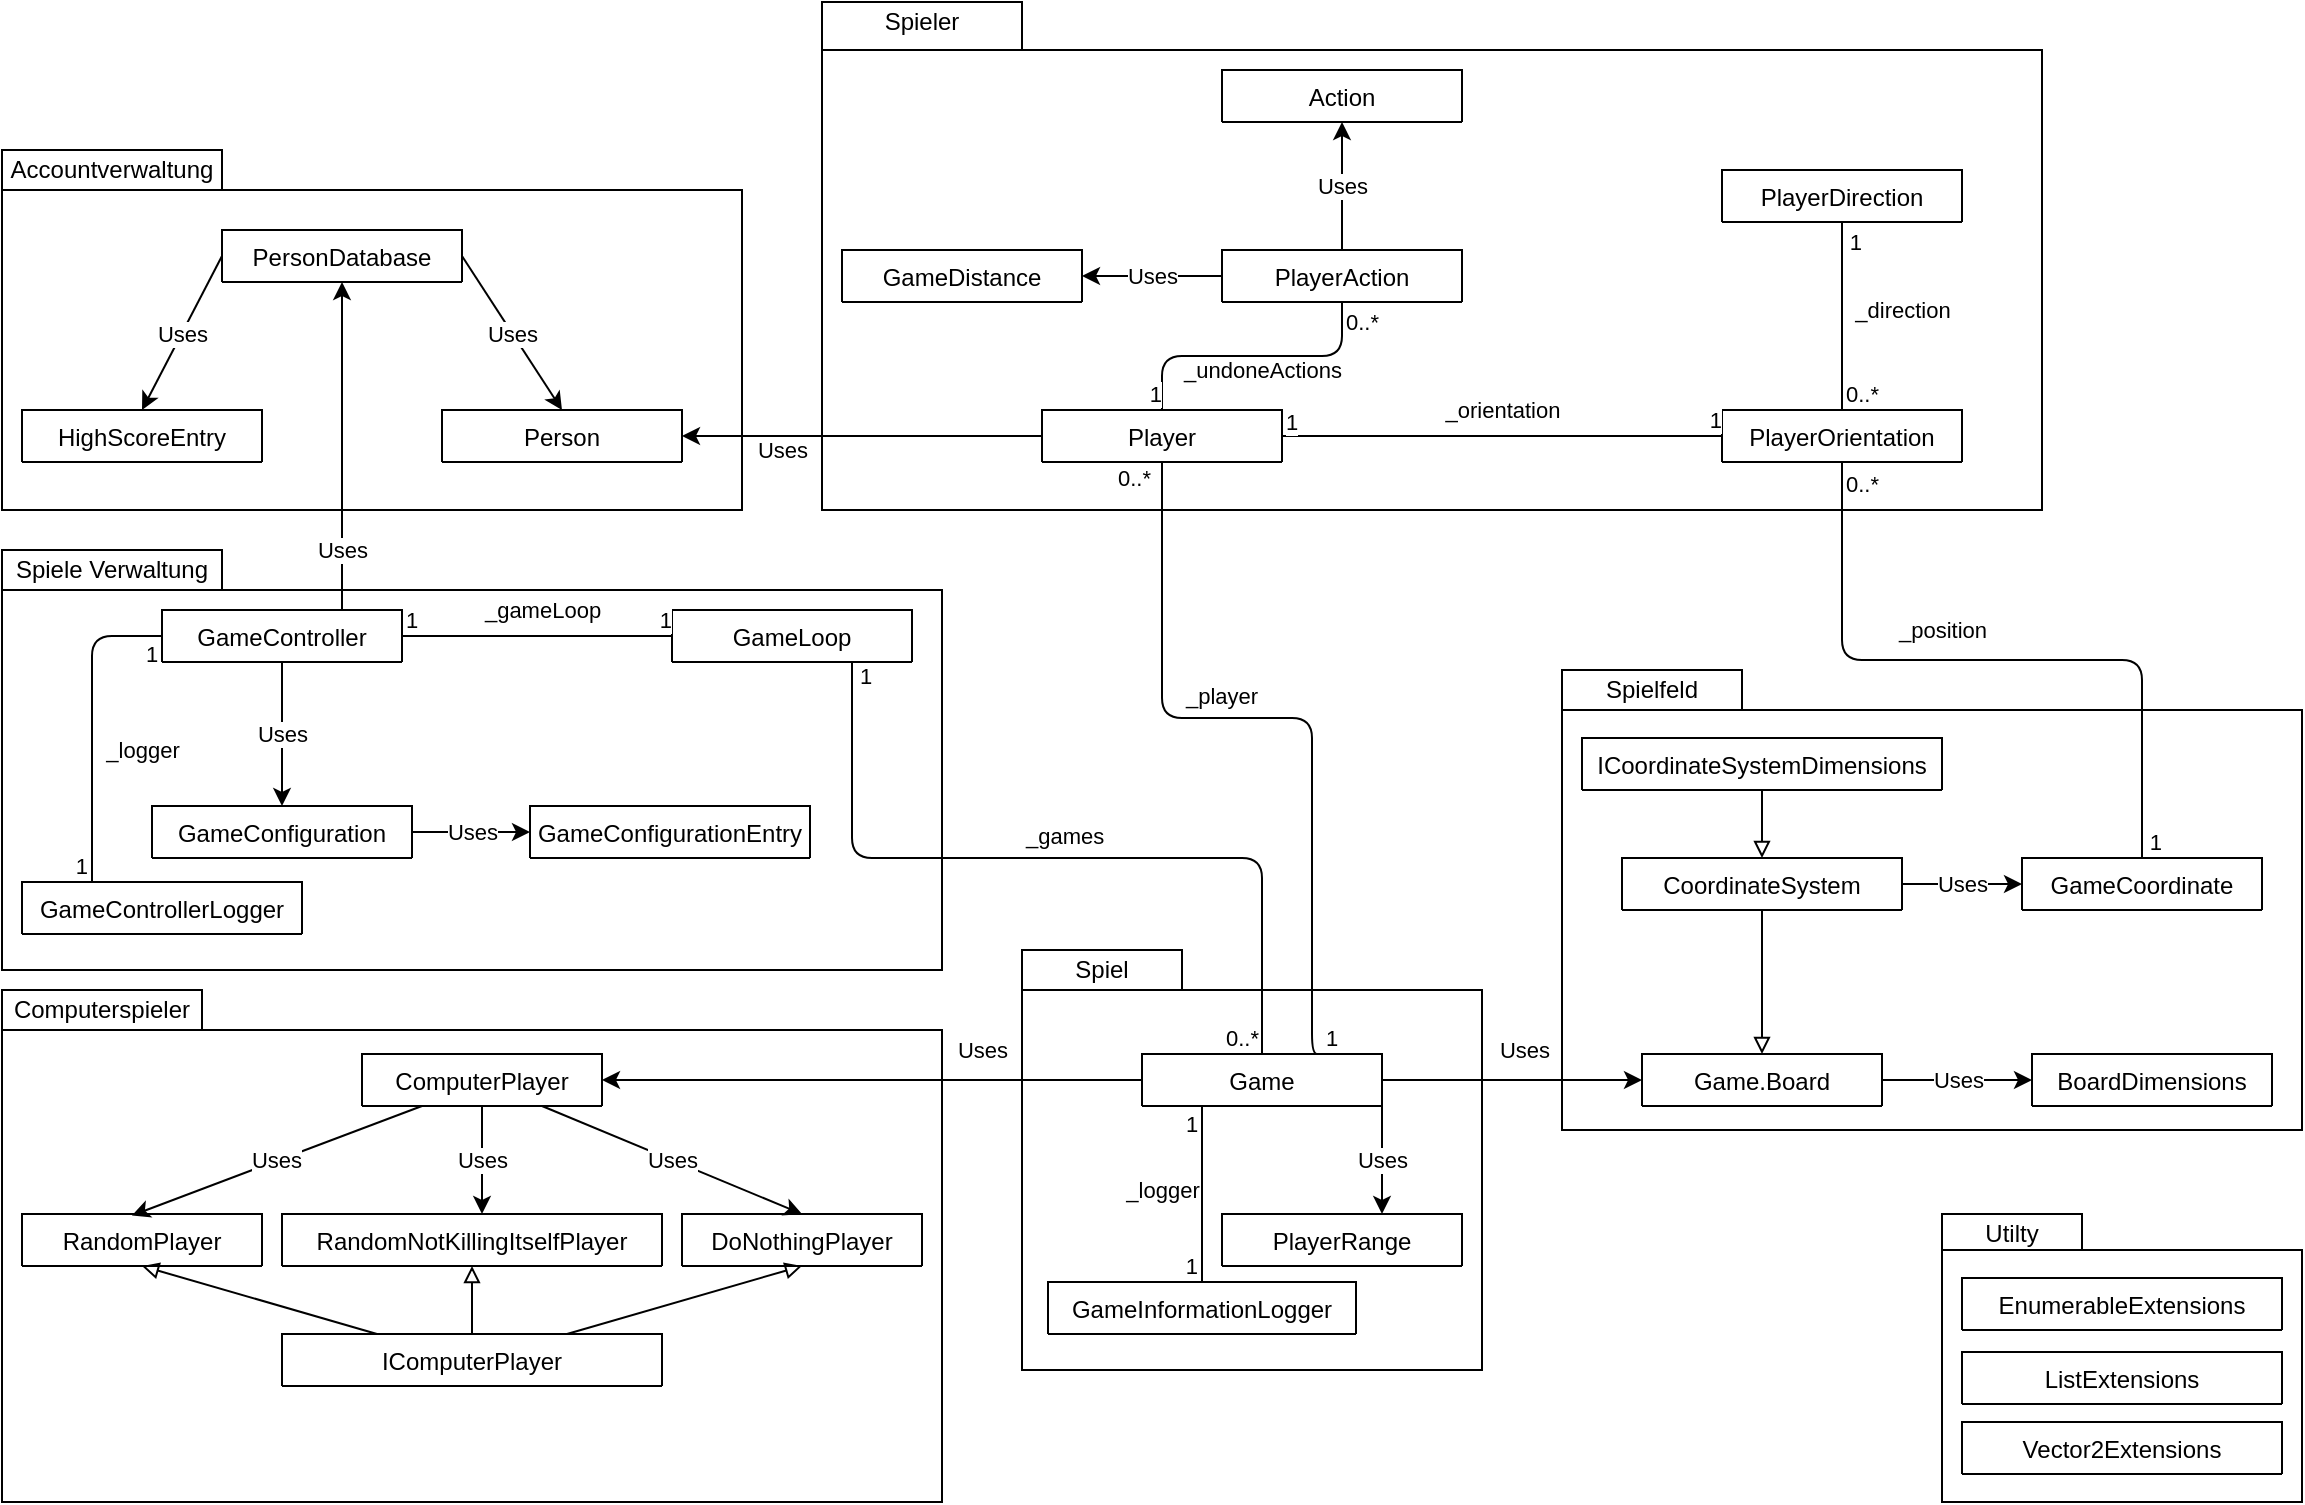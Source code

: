 <mxfile version="14.7.0" type="device" pages="2"><diagram name="Page-1" id="b5b7bab2-c9e2-2cf4-8b2a-24fd1a2a6d21"><mxGraphModel dx="1673" dy="1995" grid="1" gridSize="10" guides="1" tooltips="1" connect="1" arrows="1" fold="1" page="1" pageScale="1" pageWidth="827" pageHeight="1169" background="none" math="0" shadow="0"><root><mxCell id="0"/><mxCell id="1" parent="0"/><mxCell id="gCjB0JzXMXJNTy4649b1-142" value="" style="shape=folder;fontStyle=1;spacingTop=10;tabWidth=70;tabHeight=18;tabPosition=left;html=1;fillColor=none;" vertex="1" parent="1"><mxGeometry x="980" y="292" width="180" height="144" as="geometry"/></mxCell><mxCell id="gCjB0JzXMXJNTy4649b1-141" value="" style="shape=folder;fontStyle=1;spacingTop=10;tabWidth=80;tabHeight=20;tabPosition=left;html=1;fillColor=none;" vertex="1" parent="1"><mxGeometry x="520" y="160" width="230" height="210" as="geometry"/></mxCell><mxCell id="gCjB0JzXMXJNTy4649b1-131" value="" style="shape=folder;fontStyle=1;spacingTop=10;tabWidth=100;tabHeight=20;tabPosition=left;html=1;fillColor=none;" vertex="1" parent="1"><mxGeometry x="10" y="180" width="470" height="256" as="geometry"/></mxCell><mxCell id="gCjB0JzXMXJNTy4649b1-138" value="" style="shape=folder;fontStyle=1;spacingTop=10;tabWidth=110;tabHeight=20;tabPosition=left;html=1;fillColor=none;" vertex="1" parent="1"><mxGeometry x="10" y="-40" width="470" height="210" as="geometry"/></mxCell><mxCell id="gCjB0JzXMXJNTy4649b1-130" value="" style="shape=folder;fontStyle=1;spacingTop=10;tabWidth=110;tabHeight=20;tabPosition=left;html=1;fillColor=none;" vertex="1" parent="1"><mxGeometry x="10" y="-240" width="370" height="180" as="geometry"/></mxCell><mxCell id="gCjB0JzXMXJNTy4649b1-129" value="" style="shape=folder;fontStyle=1;spacingTop=10;tabWidth=100;tabHeight=24;tabPosition=left;html=1;fillColor=none;" vertex="1" parent="1"><mxGeometry x="420" y="-314" width="610" height="254" as="geometry"/></mxCell><mxCell id="gCjB0JzXMXJNTy4649b1-1" value="GameController" style="swimlane;fontStyle=0;childLayout=stackLayout;horizontal=1;startSize=26;fillColor=none;horizontalStack=0;resizeParent=1;resizeParentMax=0;resizeLast=0;collapsible=1;marginBottom=0;" vertex="1" collapsed="1" parent="1"><mxGeometry x="90" y="-10" width="120" height="26" as="geometry"><mxRectangle x="240" y="50" width="140" height="52" as="alternateBounds"/></mxGeometry></mxCell><mxCell id="gCjB0JzXMXJNTy4649b1-13" value="GameConfiguration" style="swimlane;fontStyle=0;childLayout=stackLayout;horizontal=1;startSize=26;fillColor=none;horizontalStack=0;resizeParent=1;resizeParentMax=0;resizeLast=0;collapsible=1;marginBottom=0;" vertex="1" collapsed="1" parent="1"><mxGeometry x="85" y="88" width="130" height="26" as="geometry"><mxRectangle x="10" y="50" width="160" height="52" as="alternateBounds"/></mxGeometry></mxCell><mxCell id="gCjB0JzXMXJNTy4649b1-14" value="GameConfigurationEntry" style="swimlane;fontStyle=0;childLayout=stackLayout;horizontal=1;startSize=26;fillColor=none;horizontalStack=0;resizeParent=1;resizeParentMax=0;resizeLast=0;collapsible=1;marginBottom=0;" vertex="1" collapsed="1" parent="1"><mxGeometry x="274" y="88" width="140" height="26" as="geometry"><mxRectangle x="10" y="150" width="160" height="52" as="alternateBounds"/></mxGeometry></mxCell><mxCell id="gCjB0JzXMXJNTy4649b1-15" value="Uses" style="endArrow=classic;html=1;exitX=1;exitY=0.5;exitDx=0;exitDy=0;entryX=0;entryY=0.5;entryDx=0;entryDy=0;" edge="1" parent="1" source="gCjB0JzXMXJNTy4649b1-13" target="gCjB0JzXMXJNTy4649b1-14"><mxGeometry width="50" height="50" relative="1" as="geometry"><mxPoint x="380" y="240" as="sourcePoint"/><mxPoint x="430" y="190" as="targetPoint"/></mxGeometry></mxCell><mxCell id="gCjB0JzXMXJNTy4649b1-16" value="Uses" style="endArrow=classic;html=1;exitX=0.5;exitY=1;exitDx=0;exitDy=0;entryX=0.5;entryY=0;entryDx=0;entryDy=0;" edge="1" parent="1" source="gCjB0JzXMXJNTy4649b1-1" target="gCjB0JzXMXJNTy4649b1-13"><mxGeometry width="50" height="50" relative="1" as="geometry"><mxPoint x="380" y="240" as="sourcePoint"/><mxPoint x="430" y="190" as="targetPoint"/></mxGeometry></mxCell><mxCell id="gCjB0JzXMXJNTy4649b1-17" value="GameControllerLogger" style="swimlane;fontStyle=0;childLayout=stackLayout;horizontal=1;startSize=26;fillColor=none;horizontalStack=0;resizeParent=1;resizeParentMax=0;resizeLast=0;collapsible=1;marginBottom=0;" vertex="1" collapsed="1" parent="1"><mxGeometry x="20" y="126" width="140" height="26" as="geometry"><mxRectangle x="230" y="150" width="160" height="52" as="alternateBounds"/></mxGeometry></mxCell><mxCell id="gCjB0JzXMXJNTy4649b1-28" value="GameLoop" style="swimlane;fontStyle=0;childLayout=stackLayout;horizontal=1;startSize=26;fillColor=none;horizontalStack=0;resizeParent=1;resizeParentMax=0;resizeLast=0;collapsible=1;marginBottom=0;" vertex="1" collapsed="1" parent="1"><mxGeometry x="345" y="-10" width="120" height="26" as="geometry"><mxRectangle x="490" y="50" width="140" height="52" as="alternateBounds"/></mxGeometry></mxCell><mxCell id="gCjB0JzXMXJNTy4649b1-34" value="Game" style="swimlane;fontStyle=0;childLayout=stackLayout;horizontal=1;startSize=26;fillColor=none;horizontalStack=0;resizeParent=1;resizeParentMax=0;resizeLast=0;collapsible=1;marginBottom=0;" vertex="1" collapsed="1" parent="1"><mxGeometry x="580" y="212" width="120" height="26" as="geometry"><mxRectangle x="490" y="160" width="140" height="52" as="alternateBounds"/></mxGeometry></mxCell><mxCell id="gCjB0JzXMXJNTy4649b1-35" value="_games" style="endArrow=none;endFill=0;html=1;edgeStyle=orthogonalEdgeStyle;align=left;verticalAlign=top;exitX=0.75;exitY=1;exitDx=0;exitDy=0;entryX=0.5;entryY=0;entryDx=0;entryDy=0;" edge="1" parent="1" source="gCjB0JzXMXJNTy4649b1-28" target="gCjB0JzXMXJNTy4649b1-34"><mxGeometry x="-0.087" y="24" relative="1" as="geometry"><mxPoint x="559.88" y="102" as="sourcePoint"/><mxPoint x="559.88" y="150" as="targetPoint"/><mxPoint as="offset"/></mxGeometry></mxCell><mxCell id="gCjB0JzXMXJNTy4649b1-36" value="0..*" style="edgeLabel;resizable=0;html=1;align=left;verticalAlign=bottom;" connectable="0" vertex="1" parent="gCjB0JzXMXJNTy4649b1-35"><mxGeometry x="-1" relative="1" as="geometry"><mxPoint x="185" y="196" as="offset"/></mxGeometry></mxCell><mxCell id="gCjB0JzXMXJNTy4649b1-38" value="Uses" style="endArrow=classic;html=1;exitX=0;exitY=0.5;exitDx=0;exitDy=0;entryX=1;entryY=0.5;entryDx=0;entryDy=0;" edge="1" parent="1" source="gCjB0JzXMXJNTy4649b1-34" target="gCjB0JzXMXJNTy4649b1-39"><mxGeometry x="-0.407" y="-15" width="50" height="50" relative="1" as="geometry"><mxPoint x="90" y="86.0" as="sourcePoint"/><mxPoint x="260" y="220" as="targetPoint"/><mxPoint as="offset"/></mxGeometry></mxCell><mxCell id="gCjB0JzXMXJNTy4649b1-39" value="ComputerPlayer" style="swimlane;fontStyle=0;childLayout=stackLayout;horizontal=1;startSize=26;fillColor=none;horizontalStack=0;resizeParent=1;resizeParentMax=0;resizeLast=0;collapsible=1;marginBottom=0;" vertex="1" collapsed="1" parent="1"><mxGeometry x="190" y="212" width="120" height="26" as="geometry"><mxRectangle x="490" y="160" width="140" height="52" as="alternateBounds"/></mxGeometry></mxCell><mxCell id="gCjB0JzXMXJNTy4649b1-40" value="IComputerPlayer" style="swimlane;fontStyle=0;childLayout=stackLayout;horizontal=1;startSize=26;fillColor=none;horizontalStack=0;resizeParent=1;resizeParentMax=0;resizeLast=0;collapsible=1;marginBottom=0;" vertex="1" collapsed="1" parent="1"><mxGeometry x="150" y="352" width="190" height="26" as="geometry"><mxRectangle x="490" y="160" width="140" height="52" as="alternateBounds"/></mxGeometry></mxCell><mxCell id="gCjB0JzXMXJNTy4649b1-42" value="RandomPlayer" style="swimlane;fontStyle=0;childLayout=stackLayout;horizontal=1;startSize=26;fillColor=none;horizontalStack=0;resizeParent=1;resizeParentMax=0;resizeLast=0;collapsible=1;marginBottom=0;" vertex="1" collapsed="1" parent="1"><mxGeometry x="20" y="292" width="120" height="26" as="geometry"><mxRectangle x="490" y="160" width="140" height="52" as="alternateBounds"/></mxGeometry></mxCell><mxCell id="gCjB0JzXMXJNTy4649b1-43" value="RandomNotKillingItselfPlayer" style="swimlane;fontStyle=0;childLayout=stackLayout;horizontal=1;startSize=26;fillColor=none;horizontalStack=0;resizeParent=1;resizeParentMax=0;resizeLast=0;collapsible=1;marginBottom=0;" vertex="1" collapsed="1" parent="1"><mxGeometry x="150" y="292" width="190" height="26" as="geometry"><mxRectangle x="490" y="160" width="140" height="52" as="alternateBounds"/></mxGeometry></mxCell><mxCell id="gCjB0JzXMXJNTy4649b1-44" value="DoNothingPlayer" style="swimlane;fontStyle=0;childLayout=stackLayout;horizontal=1;startSize=26;fillColor=none;horizontalStack=0;resizeParent=1;resizeParentMax=0;resizeLast=0;collapsible=1;marginBottom=0;" vertex="1" collapsed="1" parent="1"><mxGeometry x="350" y="292" width="120" height="26" as="geometry"><mxRectangle x="490" y="160" width="140" height="52" as="alternateBounds"/></mxGeometry></mxCell><mxCell id="gCjB0JzXMXJNTy4649b1-45" value="" style="endArrow=block;html=1;endFill=0;entryX=0.5;entryY=1;entryDx=0;entryDy=0;exitX=0.25;exitY=0;exitDx=0;exitDy=0;" edge="1" parent="1" source="gCjB0JzXMXJNTy4649b1-40" target="gCjB0JzXMXJNTy4649b1-42"><mxGeometry width="50" height="50" relative="1" as="geometry"><mxPoint y="432" as="sourcePoint"/><mxPoint x="50" y="382" as="targetPoint"/></mxGeometry></mxCell><mxCell id="gCjB0JzXMXJNTy4649b1-46" value="" style="endArrow=block;html=1;endFill=0;exitX=0.5;exitY=0;exitDx=0;exitDy=0;entryX=0.5;entryY=1;entryDx=0;entryDy=0;" edge="1" parent="1" source="gCjB0JzXMXJNTy4649b1-40" target="gCjB0JzXMXJNTy4649b1-43"><mxGeometry width="50" height="50" relative="1" as="geometry"><mxPoint x="230.0" y="392" as="sourcePoint"/><mxPoint x="240" y="322" as="targetPoint"/></mxGeometry></mxCell><mxCell id="gCjB0JzXMXJNTy4649b1-47" value="" style="endArrow=block;html=1;endFill=0;entryX=0.5;entryY=1;entryDx=0;entryDy=0;exitX=0.75;exitY=0;exitDx=0;exitDy=0;" edge="1" parent="1" source="gCjB0JzXMXJNTy4649b1-40" target="gCjB0JzXMXJNTy4649b1-44"><mxGeometry width="50" height="50" relative="1" as="geometry"><mxPoint x="380.0" y="402" as="sourcePoint"/><mxPoint x="240" y="338.0" as="targetPoint"/></mxGeometry></mxCell><mxCell id="gCjB0JzXMXJNTy4649b1-57" value="Uses" style="endArrow=classic;html=1;exitX=0.25;exitY=1;exitDx=0;exitDy=0;entryX=0.458;entryY=0.029;entryDx=0;entryDy=0;entryPerimeter=0;" edge="1" parent="1" source="gCjB0JzXMXJNTy4649b1-39" target="gCjB0JzXMXJNTy4649b1-42"><mxGeometry width="50" height="50" relative="1" as="geometry"><mxPoint x="70" y="172.0" as="sourcePoint"/><mxPoint x="70" y="246" as="targetPoint"/></mxGeometry></mxCell><mxCell id="gCjB0JzXMXJNTy4649b1-58" value="Uses" style="endArrow=classic;html=1;exitX=0.5;exitY=1;exitDx=0;exitDy=0;" edge="1" parent="1" source="gCjB0JzXMXJNTy4649b1-39"><mxGeometry width="50" height="50" relative="1" as="geometry"><mxPoint x="230" y="248" as="sourcePoint"/><mxPoint x="250" y="292" as="targetPoint"/></mxGeometry></mxCell><mxCell id="gCjB0JzXMXJNTy4649b1-59" value="Uses" style="endArrow=classic;html=1;exitX=0.75;exitY=1;exitDx=0;exitDy=0;entryX=0.5;entryY=0;entryDx=0;entryDy=0;" edge="1" parent="1" source="gCjB0JzXMXJNTy4649b1-39" target="gCjB0JzXMXJNTy4649b1-44"><mxGeometry width="50" height="50" relative="1" as="geometry"><mxPoint x="240" y="258" as="sourcePoint"/><mxPoint x="94.96" y="312.754" as="targetPoint"/></mxGeometry></mxCell><mxCell id="gCjB0JzXMXJNTy4649b1-60" value="Uses" style="endArrow=classic;html=1;exitX=1;exitY=0.5;exitDx=0;exitDy=0;entryX=0;entryY=0.5;entryDx=0;entryDy=0;" edge="1" parent="1" source="gCjB0JzXMXJNTy4649b1-34" target="gCjB0JzXMXJNTy4649b1-61"><mxGeometry x="0.077" y="15" width="50" height="50" relative="1" as="geometry"><mxPoint x="360.0" y="276" as="sourcePoint"/><mxPoint x="680" y="173" as="targetPoint"/><mxPoint x="1" as="offset"/></mxGeometry></mxCell><mxCell id="gCjB0JzXMXJNTy4649b1-61" value="Game.Board" style="swimlane;fontStyle=0;childLayout=stackLayout;horizontal=1;startSize=26;fillColor=none;horizontalStack=0;resizeParent=1;resizeParentMax=0;resizeLast=0;collapsible=1;marginBottom=0;" vertex="1" collapsed="1" parent="1"><mxGeometry x="830" y="212" width="120" height="26" as="geometry"><mxRectangle x="490" y="160" width="140" height="52" as="alternateBounds"/></mxGeometry></mxCell><mxCell id="gCjB0JzXMXJNTy4649b1-62" value="CoordinateSystem" style="swimlane;fontStyle=0;childLayout=stackLayout;horizontal=1;startSize=26;fillColor=none;horizontalStack=0;resizeParent=1;resizeParentMax=0;resizeLast=0;collapsible=1;marginBottom=0;" vertex="1" collapsed="1" parent="1"><mxGeometry x="820" y="114" width="140" height="26" as="geometry"><mxRectangle x="490" y="160" width="140" height="52" as="alternateBounds"/></mxGeometry></mxCell><mxCell id="gCjB0JzXMXJNTy4649b1-63" value="" style="endArrow=block;html=1;endFill=0;exitX=0.5;exitY=1;exitDx=0;exitDy=0;" edge="1" parent="1" source="gCjB0JzXMXJNTy4649b1-62" target="gCjB0JzXMXJNTy4649b1-61"><mxGeometry width="50" height="50" relative="1" as="geometry"><mxPoint x="535" y="434" as="sourcePoint"/><mxPoint x="535" y="400" as="targetPoint"/></mxGeometry></mxCell><mxCell id="gCjB0JzXMXJNTy4649b1-64" value="ICoordinateSystemDimensions" style="swimlane;fontStyle=0;childLayout=stackLayout;horizontal=1;startSize=26;fillColor=none;horizontalStack=0;resizeParent=1;resizeParentMax=0;resizeLast=0;collapsible=1;marginBottom=0;" vertex="1" collapsed="1" parent="1"><mxGeometry x="800" y="54" width="180" height="26" as="geometry"><mxRectangle x="490" y="160" width="140" height="52" as="alternateBounds"/></mxGeometry></mxCell><mxCell id="gCjB0JzXMXJNTy4649b1-65" value="" style="endArrow=block;html=1;endFill=0;exitX=0.5;exitY=1;exitDx=0;exitDy=0;" edge="1" parent="1" source="gCjB0JzXMXJNTy4649b1-64"><mxGeometry width="50" height="50" relative="1" as="geometry"><mxPoint x="900" y="150" as="sourcePoint"/><mxPoint x="890" y="114" as="targetPoint"/></mxGeometry></mxCell><mxCell id="gCjB0JzXMXJNTy4649b1-66" value="Uses" style="endArrow=classic;html=1;exitX=1;exitY=0.5;exitDx=0;exitDy=0;entryX=0;entryY=0.5;entryDx=0;entryDy=0;" edge="1" parent="1" source="gCjB0JzXMXJNTy4649b1-62" target="gCjB0JzXMXJNTy4649b1-67"><mxGeometry width="50" height="50" relative="1" as="geometry"><mxPoint x="650" y="240" as="sourcePoint"/><mxPoint x="1040" y="154" as="targetPoint"/></mxGeometry></mxCell><mxCell id="gCjB0JzXMXJNTy4649b1-67" value="GameCoordinate" style="swimlane;fontStyle=0;childLayout=stackLayout;horizontal=1;startSize=26;fillColor=none;horizontalStack=0;resizeParent=1;resizeParentMax=0;resizeLast=0;collapsible=1;marginBottom=0;" vertex="1" collapsed="1" parent="1"><mxGeometry x="1020" y="114" width="120" height="26" as="geometry"><mxRectangle x="490" y="160" width="140" height="52" as="alternateBounds"/></mxGeometry></mxCell><mxCell id="gCjB0JzXMXJNTy4649b1-68" value="_player" style="endArrow=none;endFill=0;html=1;edgeStyle=orthogonalEdgeStyle;align=left;verticalAlign=top;exitX=0.75;exitY=0;exitDx=0;exitDy=0;entryX=0.5;entryY=1;entryDx=0;entryDy=0;" edge="1" parent="1" source="gCjB0JzXMXJNTy4649b1-34" target="gCjB0JzXMXJNTy4649b1-72"><mxGeometry x="0.447" y="-10" relative="1" as="geometry"><mxPoint x="775" y="274" as="sourcePoint"/><mxPoint x="680" y="-20" as="targetPoint"/><mxPoint as="offset"/><Array as="points"><mxPoint x="665" y="44"/><mxPoint x="590" y="44"/></Array></mxGeometry></mxCell><mxCell id="gCjB0JzXMXJNTy4649b1-69" value="1" style="edgeLabel;resizable=0;html=1;align=left;verticalAlign=bottom;" connectable="0" vertex="1" parent="gCjB0JzXMXJNTy4649b1-68"><mxGeometry x="-1" relative="1" as="geometry"><mxPoint as="offset"/></mxGeometry></mxCell><mxCell id="gCjB0JzXMXJNTy4649b1-70" value="1" style="edgeLabel;resizable=0;html=1;align=left;verticalAlign=bottom;" connectable="0" vertex="1" parent="1"><mxGeometry x="514" y="152" as="geometry"><mxPoint x="-77" y="-121" as="offset"/></mxGeometry></mxCell><mxCell id="gCjB0JzXMXJNTy4649b1-71" value="0..*" style="edgeLabel;resizable=0;html=1;align=left;verticalAlign=bottom;" connectable="0" vertex="1" parent="1"><mxGeometry x="595" y="54" as="geometry"><mxPoint x="-29" y="-122" as="offset"/></mxGeometry></mxCell><mxCell id="gCjB0JzXMXJNTy4649b1-72" value="Player" style="swimlane;fontStyle=0;childLayout=stackLayout;horizontal=1;startSize=26;fillColor=none;horizontalStack=0;resizeParent=1;resizeParentMax=0;resizeLast=0;collapsible=1;marginBottom=0;" vertex="1" collapsed="1" parent="1"><mxGeometry x="530" y="-110" width="120" height="26" as="geometry"><mxRectangle x="490" y="160" width="140" height="52" as="alternateBounds"/></mxGeometry></mxCell><mxCell id="gCjB0JzXMXJNTy4649b1-74" value="_logger" style="endArrow=none;html=1;edgeStyle=orthogonalEdgeStyle;" edge="1" parent="1"><mxGeometry x="0.165" y="25" relative="1" as="geometry"><mxPoint x="90" y="3" as="sourcePoint"/><mxPoint x="55" y="126" as="targetPoint"/><Array as="points"><mxPoint x="55" y="3"/></Array><mxPoint as="offset"/></mxGeometry></mxCell><mxCell id="gCjB0JzXMXJNTy4649b1-75" value="1" style="edgeLabel;resizable=0;html=1;align=left;verticalAlign=bottom;" connectable="0" vertex="1" parent="gCjB0JzXMXJNTy4649b1-74"><mxGeometry x="-1" relative="1" as="geometry"><mxPoint x="-10" y="17" as="offset"/></mxGeometry></mxCell><mxCell id="gCjB0JzXMXJNTy4649b1-76" value="1" style="edgeLabel;resizable=0;html=1;align=right;verticalAlign=bottom;" connectable="0" vertex="1" parent="gCjB0JzXMXJNTy4649b1-74"><mxGeometry x="1" relative="1" as="geometry"><mxPoint x="-2" as="offset"/></mxGeometry></mxCell><mxCell id="gCjB0JzXMXJNTy4649b1-77" value="_logger" style="endArrow=none;html=1;edgeStyle=orthogonalEdgeStyle;entryX=0.5;entryY=0;entryDx=0;entryDy=0;exitX=0.25;exitY=1;exitDx=0;exitDy=0;" edge="1" parent="1" source="gCjB0JzXMXJNTy4649b1-34" target="gCjB0JzXMXJNTy4649b1-80"><mxGeometry x="-0.045" y="-20" relative="1" as="geometry"><mxPoint x="605" y="227" as="sourcePoint"/><mxPoint x="605" y="294" as="targetPoint"/><mxPoint as="offset"/></mxGeometry></mxCell><mxCell id="gCjB0JzXMXJNTy4649b1-78" value="1" style="edgeLabel;resizable=0;html=1;align=left;verticalAlign=bottom;" connectable="0" vertex="1" parent="gCjB0JzXMXJNTy4649b1-77"><mxGeometry x="-1" relative="1" as="geometry"><mxPoint x="-10" y="17" as="offset"/></mxGeometry></mxCell><mxCell id="gCjB0JzXMXJNTy4649b1-79" value="1" style="edgeLabel;resizable=0;html=1;align=right;verticalAlign=bottom;" connectable="0" vertex="1" parent="gCjB0JzXMXJNTy4649b1-77"><mxGeometry x="1" relative="1" as="geometry"><mxPoint x="-2" as="offset"/></mxGeometry></mxCell><mxCell id="gCjB0JzXMXJNTy4649b1-80" value="GameInformationLogger" style="swimlane;fontStyle=0;childLayout=stackLayout;horizontal=1;startSize=26;fillColor=none;horizontalStack=0;resizeParent=1;resizeParentMax=0;resizeLast=0;collapsible=1;marginBottom=0;" vertex="1" collapsed="1" parent="1"><mxGeometry x="533" y="326" width="154" height="26" as="geometry"><mxRectangle x="230" y="150" width="160" height="52" as="alternateBounds"/></mxGeometry></mxCell><mxCell id="gCjB0JzXMXJNTy4649b1-81" value="Uses" style="endArrow=classic;html=1;exitX=1;exitY=0.5;exitDx=0;exitDy=0;entryX=0;entryY=0.5;entryDx=0;entryDy=0;" edge="1" parent="1" source="gCjB0JzXMXJNTy4649b1-61" target="gCjB0JzXMXJNTy4649b1-82"><mxGeometry width="50" height="50" relative="1" as="geometry"><mxPoint x="740" y="224" as="sourcePoint"/><mxPoint x="1010" y="214" as="targetPoint"/></mxGeometry></mxCell><mxCell id="gCjB0JzXMXJNTy4649b1-82" value="BoardDimensions" style="swimlane;fontStyle=0;childLayout=stackLayout;horizontal=1;startSize=26;fillColor=none;horizontalStack=0;resizeParent=1;resizeParentMax=0;resizeLast=0;collapsible=1;marginBottom=0;" vertex="1" collapsed="1" parent="1"><mxGeometry x="1025" y="212" width="120" height="26" as="geometry"><mxRectangle x="490" y="160" width="140" height="52" as="alternateBounds"/></mxGeometry></mxCell><mxCell id="gCjB0JzXMXJNTy4649b1-83" value="Uses" style="endArrow=classic;html=1;exitX=1;exitY=1;exitDx=0;exitDy=0;" edge="1" parent="1" source="gCjB0JzXMXJNTy4649b1-34"><mxGeometry width="50" height="50" relative="1" as="geometry"><mxPoint x="925" y="224" as="sourcePoint"/><mxPoint x="700" y="292" as="targetPoint"/></mxGeometry></mxCell><mxCell id="gCjB0JzXMXJNTy4649b1-84" value="PlayerRange" style="swimlane;fontStyle=0;childLayout=stackLayout;horizontal=1;startSize=26;fillColor=none;horizontalStack=0;resizeParent=1;resizeParentMax=0;resizeLast=0;collapsible=1;marginBottom=0;" vertex="1" collapsed="1" parent="1"><mxGeometry x="620" y="292" width="120" height="26" as="geometry"><mxRectangle x="490" y="160" width="140" height="52" as="alternateBounds"/></mxGeometry></mxCell><mxCell id="gCjB0JzXMXJNTy4649b1-85" value="Person" style="swimlane;fontStyle=0;childLayout=stackLayout;horizontal=1;startSize=26;fillColor=none;horizontalStack=0;resizeParent=1;resizeParentMax=0;resizeLast=0;collapsible=1;marginBottom=0;" vertex="1" collapsed="1" parent="1"><mxGeometry x="230" y="-110" width="120" height="26" as="geometry"><mxRectangle x="490" y="160" width="140" height="52" as="alternateBounds"/></mxGeometry></mxCell><mxCell id="gCjB0JzXMXJNTy4649b1-91" value="Uses" style="endArrow=classic;html=1;exitX=0;exitY=0.5;exitDx=0;exitDy=0;entryX=1;entryY=0.5;entryDx=0;entryDy=0;" edge="1" parent="1" source="gCjB0JzXMXJNTy4649b1-72" target="gCjB0JzXMXJNTy4649b1-85"><mxGeometry x="0.444" y="7" width="50" height="50" relative="1" as="geometry"><mxPoint x="250" y="73" as="sourcePoint"/><mxPoint x="160" y="73" as="targetPoint"/><mxPoint as="offset"/></mxGeometry></mxCell><mxCell id="gCjB0JzXMXJNTy4649b1-92" value="PersonDatabase" style="swimlane;fontStyle=0;childLayout=stackLayout;horizontal=1;startSize=26;fillColor=none;horizontalStack=0;resizeParent=1;resizeParentMax=0;resizeLast=0;collapsible=1;marginBottom=0;" vertex="1" collapsed="1" parent="1"><mxGeometry x="120" y="-200" width="120" height="26" as="geometry"><mxRectangle x="490" y="160" width="140" height="52" as="alternateBounds"/></mxGeometry></mxCell><mxCell id="gCjB0JzXMXJNTy4649b1-93" value="Uses" style="endArrow=classic;html=1;exitX=1;exitY=0.5;exitDx=0;exitDy=0;entryX=0.5;entryY=0;entryDx=0;entryDy=0;" edge="1" parent="1" source="gCjB0JzXMXJNTy4649b1-92" target="gCjB0JzXMXJNTy4649b1-85"><mxGeometry width="50" height="50" relative="1" as="geometry"><mxPoint x="250" y="-35" as="sourcePoint"/><mxPoint x="140" y="-79" as="targetPoint"/></mxGeometry></mxCell><mxCell id="gCjB0JzXMXJNTy4649b1-94" value="Uses" style="endArrow=classic;html=1;exitX=0.75;exitY=0;exitDx=0;exitDy=0;entryX=0.5;entryY=1;entryDx=0;entryDy=0;" edge="1" parent="1" source="gCjB0JzXMXJNTy4649b1-1" target="gCjB0JzXMXJNTy4649b1-92"><mxGeometry x="-0.634" width="50" height="50" relative="1" as="geometry"><mxPoint x="220" y="-127" as="sourcePoint"/><mxPoint x="120" y="-174" as="targetPoint"/><mxPoint as="offset"/></mxGeometry></mxCell><mxCell id="gCjB0JzXMXJNTy4649b1-95" value="Uses" style="endArrow=classic;html=1;exitX=0;exitY=0.5;exitDx=0;exitDy=0;entryX=0.5;entryY=0;entryDx=0;entryDy=0;" edge="1" parent="1" source="gCjB0JzXMXJNTy4649b1-92" target="gCjB0JzXMXJNTy4649b1-96"><mxGeometry width="50" height="50" relative="1" as="geometry"><mxPoint x="310" y="60" as="sourcePoint"/><mxPoint x="110" y="-70" as="targetPoint"/></mxGeometry></mxCell><mxCell id="gCjB0JzXMXJNTy4649b1-96" value="HighScoreEntry" style="swimlane;fontStyle=0;childLayout=stackLayout;horizontal=1;startSize=26;fillColor=none;horizontalStack=0;resizeParent=1;resizeParentMax=0;resizeLast=0;collapsible=1;marginBottom=0;" vertex="1" collapsed="1" parent="1"><mxGeometry x="20" y="-110" width="120" height="26" as="geometry"><mxRectangle x="490" y="160" width="140" height="52" as="alternateBounds"/></mxGeometry></mxCell><mxCell id="gCjB0JzXMXJNTy4649b1-97" value="PlayerAction" style="swimlane;fontStyle=0;childLayout=stackLayout;horizontal=1;startSize=26;fillColor=none;horizontalStack=0;resizeParent=1;resizeParentMax=0;resizeLast=0;collapsible=1;marginBottom=0;" vertex="1" collapsed="1" parent="1"><mxGeometry x="620" y="-190" width="120" height="26" as="geometry"><mxRectangle x="490" y="160" width="140" height="52" as="alternateBounds"/></mxGeometry></mxCell><mxCell id="gCjB0JzXMXJNTy4649b1-98" value="PlayerOrientation" style="swimlane;fontStyle=0;childLayout=stackLayout;horizontal=1;startSize=26;fillColor=none;horizontalStack=0;resizeParent=1;resizeParentMax=0;resizeLast=0;collapsible=1;marginBottom=0;" vertex="1" collapsed="1" parent="1"><mxGeometry x="870" y="-110" width="120" height="26" as="geometry"><mxRectangle x="490" y="160" width="140" height="52" as="alternateBounds"/></mxGeometry></mxCell><mxCell id="gCjB0JzXMXJNTy4649b1-99" value="PlayerDirection" style="swimlane;fontStyle=0;childLayout=stackLayout;horizontal=1;startSize=26;fillColor=none;horizontalStack=0;resizeParent=1;resizeParentMax=0;resizeLast=0;collapsible=1;marginBottom=0;" vertex="1" collapsed="1" parent="1"><mxGeometry x="870" y="-230" width="120" height="26" as="geometry"><mxRectangle x="490" y="160" width="140" height="52" as="alternateBounds"/></mxGeometry></mxCell><mxCell id="gCjB0JzXMXJNTy4649b1-102" value="_position" style="endArrow=none;html=1;edgeStyle=orthogonalEdgeStyle;exitX=0.5;exitY=1;exitDx=0;exitDy=0;entryX=0.5;entryY=0;entryDx=0;entryDy=0;" edge="1" parent="1" source="gCjB0JzXMXJNTy4649b1-98" target="gCjB0JzXMXJNTy4649b1-67"><mxGeometry x="-0.144" y="15" relative="1" as="geometry"><mxPoint x="920" y="-13.5" as="sourcePoint"/><mxPoint x="1080" y="-13.5" as="targetPoint"/><mxPoint as="offset"/></mxGeometry></mxCell><mxCell id="gCjB0JzXMXJNTy4649b1-103" value="0..*" style="edgeLabel;resizable=0;html=1;align=left;verticalAlign=bottom;" connectable="0" vertex="1" parent="gCjB0JzXMXJNTy4649b1-102"><mxGeometry x="-1" relative="1" as="geometry"><mxPoint y="19" as="offset"/></mxGeometry></mxCell><mxCell id="gCjB0JzXMXJNTy4649b1-104" value="1" style="edgeLabel;resizable=0;html=1;align=right;verticalAlign=bottom;" connectable="0" vertex="1" parent="gCjB0JzXMXJNTy4649b1-102"><mxGeometry x="1" relative="1" as="geometry"><mxPoint x="10" as="offset"/></mxGeometry></mxCell><mxCell id="gCjB0JzXMXJNTy4649b1-105" value="_direction" style="endArrow=none;html=1;edgeStyle=orthogonalEdgeStyle;exitX=0.5;exitY=0;exitDx=0;exitDy=0;entryX=0.5;entryY=1;entryDx=0;entryDy=0;" edge="1" parent="1" source="gCjB0JzXMXJNTy4649b1-98" target="gCjB0JzXMXJNTy4649b1-99"><mxGeometry x="0.064" y="-30" relative="1" as="geometry"><mxPoint x="989" y="-77" as="sourcePoint"/><mxPoint x="1099" y="-77" as="targetPoint"/><mxPoint as="offset"/></mxGeometry></mxCell><mxCell id="gCjB0JzXMXJNTy4649b1-106" value="0..*" style="edgeLabel;resizable=0;html=1;align=left;verticalAlign=bottom;" connectable="0" vertex="1" parent="gCjB0JzXMXJNTy4649b1-105"><mxGeometry x="-1" relative="1" as="geometry"/></mxCell><mxCell id="gCjB0JzXMXJNTy4649b1-107" value="1" style="edgeLabel;resizable=0;html=1;align=right;verticalAlign=bottom;" connectable="0" vertex="1" parent="gCjB0JzXMXJNTy4649b1-105"><mxGeometry x="1" relative="1" as="geometry"><mxPoint x="10" y="18" as="offset"/></mxGeometry></mxCell><mxCell id="gCjB0JzXMXJNTy4649b1-108" value="_orientation" style="endArrow=none;html=1;edgeStyle=orthogonalEdgeStyle;exitX=1;exitY=0.5;exitDx=0;exitDy=0;entryX=0;entryY=0.5;entryDx=0;entryDy=0;" edge="1" parent="1" source="gCjB0JzXMXJNTy4649b1-72" target="gCjB0JzXMXJNTy4649b1-98"><mxGeometry y="13" relative="1" as="geometry"><mxPoint x="1030" y="30" as="sourcePoint"/><mxPoint x="1190" y="30" as="targetPoint"/><mxPoint as="offset"/></mxGeometry></mxCell><mxCell id="gCjB0JzXMXJNTy4649b1-109" value="1" style="edgeLabel;resizable=0;html=1;align=left;verticalAlign=bottom;" connectable="0" vertex="1" parent="gCjB0JzXMXJNTy4649b1-108"><mxGeometry x="-1" relative="1" as="geometry"><mxPoint y="1" as="offset"/></mxGeometry></mxCell><mxCell id="gCjB0JzXMXJNTy4649b1-110" value="1" style="edgeLabel;resizable=0;html=1;align=right;verticalAlign=bottom;" connectable="0" vertex="1" parent="gCjB0JzXMXJNTy4649b1-108"><mxGeometry x="1" relative="1" as="geometry"/></mxCell><mxCell id="gCjB0JzXMXJNTy4649b1-113" value="_undoneActions" style="endArrow=none;html=1;edgeStyle=orthogonalEdgeStyle;exitX=0.5;exitY=1;exitDx=0;exitDy=0;entryX=0.5;entryY=0;entryDx=0;entryDy=0;" edge="1" parent="1" source="gCjB0JzXMXJNTy4649b1-97" target="gCjB0JzXMXJNTy4649b1-72"><mxGeometry x="-0.069" y="7" relative="1" as="geometry"><mxPoint x="710" y="-150" as="sourcePoint"/><mxPoint x="870" y="-170" as="targetPoint"/><mxPoint as="offset"/></mxGeometry></mxCell><mxCell id="gCjB0JzXMXJNTy4649b1-114" value="0..*" style="edgeLabel;resizable=0;html=1;align=left;verticalAlign=bottom;" connectable="0" vertex="1" parent="gCjB0JzXMXJNTy4649b1-113"><mxGeometry x="-1" relative="1" as="geometry"><mxPoint y="18" as="offset"/></mxGeometry></mxCell><mxCell id="gCjB0JzXMXJNTy4649b1-115" value="1" style="edgeLabel;resizable=0;html=1;align=right;verticalAlign=bottom;" connectable="0" vertex="1" parent="gCjB0JzXMXJNTy4649b1-113"><mxGeometry x="1" relative="1" as="geometry"/></mxCell><mxCell id="gCjB0JzXMXJNTy4649b1-117" value="Action" style="swimlane;fontStyle=0;childLayout=stackLayout;horizontal=1;startSize=26;fillColor=none;horizontalStack=0;resizeParent=1;resizeParentMax=0;resizeLast=0;collapsible=1;marginBottom=0;" vertex="1" collapsed="1" parent="1"><mxGeometry x="620" y="-280" width="120" height="26" as="geometry"><mxRectangle x="490" y="160" width="140" height="52" as="alternateBounds"/></mxGeometry></mxCell><mxCell id="gCjB0JzXMXJNTy4649b1-118" value="Uses" style="endArrow=classic;html=1;exitX=0.5;exitY=0;exitDx=0;exitDy=0;entryX=0.5;entryY=1;entryDx=0;entryDy=0;" edge="1" parent="1" source="gCjB0JzXMXJNTy4649b1-97" target="gCjB0JzXMXJNTy4649b1-117"><mxGeometry width="50" height="50" relative="1" as="geometry"><mxPoint x="220" y="-127" as="sourcePoint"/><mxPoint x="360" y="-60" as="targetPoint"/></mxGeometry></mxCell><mxCell id="gCjB0JzXMXJNTy4649b1-119" value="GameDistance" style="swimlane;fontStyle=0;childLayout=stackLayout;horizontal=1;startSize=26;fillColor=none;horizontalStack=0;resizeParent=1;resizeParentMax=0;resizeLast=0;collapsible=1;marginBottom=0;" vertex="1" collapsed="1" parent="1"><mxGeometry x="430" y="-190" width="120" height="26" as="geometry"><mxRectangle x="490" y="160" width="140" height="52" as="alternateBounds"/></mxGeometry></mxCell><mxCell id="gCjB0JzXMXJNTy4649b1-123" value="Uses" style="endArrow=classic;html=1;exitX=0;exitY=0.5;exitDx=0;exitDy=0;entryX=1;entryY=0.5;entryDx=0;entryDy=0;" edge="1" parent="1" source="gCjB0JzXMXJNTy4649b1-97" target="gCjB0JzXMXJNTy4649b1-119"><mxGeometry width="50" height="50" relative="1" as="geometry"><mxPoint x="690" y="-180" as="sourcePoint"/><mxPoint x="700" y="-244" as="targetPoint"/></mxGeometry></mxCell><mxCell id="gCjB0JzXMXJNTy4649b1-125" value="EnumerableExtensions" style="swimlane;fontStyle=0;childLayout=stackLayout;horizontal=1;startSize=26;fillColor=none;horizontalStack=0;resizeParent=1;resizeParentMax=0;resizeLast=0;collapsible=1;marginBottom=0;" vertex="1" collapsed="1" parent="1"><mxGeometry x="990" y="324" width="160" height="26" as="geometry"><mxRectangle x="490" y="160" width="140" height="52" as="alternateBounds"/></mxGeometry></mxCell><mxCell id="gCjB0JzXMXJNTy4649b1-126" value="ListExtensions" style="swimlane;fontStyle=0;childLayout=stackLayout;horizontal=1;startSize=26;fillColor=none;horizontalStack=0;resizeParent=1;resizeParentMax=0;resizeLast=0;collapsible=1;marginBottom=0;" vertex="1" collapsed="1" parent="1"><mxGeometry x="990" y="361" width="160" height="26" as="geometry"><mxRectangle x="490" y="160" width="140" height="52" as="alternateBounds"/></mxGeometry></mxCell><mxCell id="gCjB0JzXMXJNTy4649b1-127" value="Vector2Extensions" style="swimlane;fontStyle=0;childLayout=stackLayout;horizontal=1;startSize=26;fillColor=none;horizontalStack=0;resizeParent=1;resizeParentMax=0;resizeLast=0;collapsible=1;marginBottom=0;" vertex="1" collapsed="1" parent="1"><mxGeometry x="990" y="396" width="160" height="26" as="geometry"><mxRectangle x="490" y="160" width="140" height="52" as="alternateBounds"/></mxGeometry></mxCell><mxCell id="gCjB0JzXMXJNTy4649b1-128" value="" style="shape=folder;fontStyle=1;spacingTop=10;tabWidth=90;tabHeight=20;tabPosition=left;html=1;fillColor=none;" vertex="1" parent="1"><mxGeometry x="790" y="20" width="370" height="230" as="geometry"/></mxCell><mxCell id="gCjB0JzXMXJNTy4649b1-135" value="_gameLoop" style="endArrow=none;html=1;edgeStyle=orthogonalEdgeStyle;exitX=1;exitY=0.5;exitDx=0;exitDy=0;entryX=0;entryY=0.5;entryDx=0;entryDy=0;" edge="1" parent="1" source="gCjB0JzXMXJNTy4649b1-1" target="gCjB0JzXMXJNTy4649b1-28"><mxGeometry x="0.037" y="13" relative="1" as="geometry"><mxPoint x="200" y="40" as="sourcePoint"/><mxPoint x="360" y="40" as="targetPoint"/><mxPoint as="offset"/></mxGeometry></mxCell><mxCell id="gCjB0JzXMXJNTy4649b1-136" value="1" style="edgeLabel;resizable=0;html=1;align=left;verticalAlign=bottom;" connectable="0" vertex="1" parent="gCjB0JzXMXJNTy4649b1-135"><mxGeometry x="-1" relative="1" as="geometry"/></mxCell><mxCell id="gCjB0JzXMXJNTy4649b1-137" value="1" style="edgeLabel;resizable=0;html=1;align=right;verticalAlign=bottom;" connectable="0" vertex="1" parent="gCjB0JzXMXJNTy4649b1-135"><mxGeometry x="1" relative="1" as="geometry"/></mxCell><mxCell id="gCjB0JzXMXJNTy4649b1-143" value="Accountverwaltung" style="text;html=1;strokeColor=none;fillColor=none;align=center;verticalAlign=middle;whiteSpace=wrap;rounded=0;" vertex="1" parent="1"><mxGeometry x="10" y="-240" width="110" height="20" as="geometry"/></mxCell><mxCell id="gCjB0JzXMXJNTy4649b1-144" value="Spieler" style="text;html=1;strokeColor=none;fillColor=none;align=center;verticalAlign=middle;whiteSpace=wrap;rounded=0;" vertex="1" parent="1"><mxGeometry x="420" y="-314" width="100" height="20" as="geometry"/></mxCell><mxCell id="gCjB0JzXMXJNTy4649b1-145" value="Spielfeld" style="text;html=1;strokeColor=none;fillColor=none;align=center;verticalAlign=middle;whiteSpace=wrap;rounded=0;" vertex="1" parent="1"><mxGeometry x="790" y="20" width="90" height="20" as="geometry"/></mxCell><mxCell id="gCjB0JzXMXJNTy4649b1-146" value="Spiel" style="text;html=1;strokeColor=none;fillColor=none;align=center;verticalAlign=middle;whiteSpace=wrap;rounded=0;" vertex="1" parent="1"><mxGeometry x="520" y="160" width="80" height="20" as="geometry"/></mxCell><mxCell id="gCjB0JzXMXJNTy4649b1-147" value="Computerspieler" style="text;html=1;strokeColor=none;fillColor=none;align=center;verticalAlign=middle;whiteSpace=wrap;rounded=0;" vertex="1" parent="1"><mxGeometry x="10" y="180" width="100" height="20" as="geometry"/></mxCell><mxCell id="gCjB0JzXMXJNTy4649b1-148" value="Spiele Verwaltung" style="text;html=1;strokeColor=none;fillColor=none;align=center;verticalAlign=middle;whiteSpace=wrap;rounded=0;" vertex="1" parent="1"><mxGeometry x="10" y="-40" width="110" height="20" as="geometry"/></mxCell><mxCell id="gCjB0JzXMXJNTy4649b1-149" value="Utilty" style="text;html=1;strokeColor=none;fillColor=none;align=center;verticalAlign=middle;whiteSpace=wrap;rounded=0;" vertex="1" parent="1"><mxGeometry x="980" y="292" width="70" height="20" as="geometry"/></mxCell></root></mxGraphModel></diagram><diagram id="Xy9g1wogYmFuiDqoH7va" name="Page-2"><mxGraphModel dx="1422" dy="776" grid="1" gridSize="10" guides="1" tooltips="1" connect="1" arrows="1" fold="1" page="1" pageScale="1" pageWidth="827" pageHeight="1169" math="0" shadow="0"><root><mxCell id="FhEPGEQjCE_4k6r6tOZ7-0"/><mxCell id="FhEPGEQjCE_4k6r6tOZ7-1" parent="FhEPGEQjCE_4k6r6tOZ7-0"/><mxCell id="FhEPGEQjCE_4k6r6tOZ7-2" value="package" style="shape=folder;fontStyle=1;spacingTop=10;tabWidth=40;tabHeight=14;tabPosition=left;html=1;" vertex="1" parent="FhEPGEQjCE_4k6r6tOZ7-1"><mxGeometry x="80" y="140" width="350" height="290" as="geometry"/></mxCell></root></mxGraphModel></diagram></mxfile>